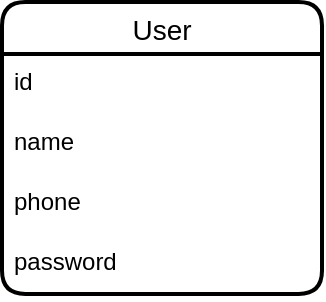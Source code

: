 <mxfile version="21.6.8" type="github">
  <diagram name="Страница — 1" id="pJKwjw1fkLlwArIBNctb">
    <mxGraphModel dx="1434" dy="-419" grid="1" gridSize="10" guides="1" tooltips="1" connect="1" arrows="1" fold="1" page="1" pageScale="1" pageWidth="827" pageHeight="1169" math="0" shadow="0">
      <root>
        <mxCell id="0" />
        <mxCell id="1" parent="0" />
        <mxCell id="XtQ42bnldfZrkhVliIRX-1" value="User" style="swimlane;fontStyle=0;childLayout=stackLayout;horizontal=1;startSize=26;horizontalStack=0;resizeParent=1;resizeParentMax=0;resizeLast=0;collapsible=1;marginBottom=0;align=center;fontSize=14;strokeWidth=2;rounded=1;shadow=0;glass=0;swimlaneLine=1;" vertex="1" parent="1">
          <mxGeometry x="210" y="1740" width="160" height="146" as="geometry" />
        </mxCell>
        <mxCell id="XtQ42bnldfZrkhVliIRX-2" value="id" style="text;strokeColor=none;fillColor=none;spacingLeft=4;spacingRight=4;overflow=hidden;rotatable=0;points=[[0,0.5],[1,0.5]];portConstraint=eastwest;fontSize=12;whiteSpace=wrap;html=1;" vertex="1" parent="XtQ42bnldfZrkhVliIRX-1">
          <mxGeometry y="26" width="160" height="30" as="geometry" />
        </mxCell>
        <mxCell id="XtQ42bnldfZrkhVliIRX-3" value="name" style="text;strokeColor=none;fillColor=none;spacingLeft=4;spacingRight=4;overflow=hidden;rotatable=0;points=[[0,0.5],[1,0.5]];portConstraint=eastwest;fontSize=12;whiteSpace=wrap;html=1;" vertex="1" parent="XtQ42bnldfZrkhVliIRX-1">
          <mxGeometry y="56" width="160" height="30" as="geometry" />
        </mxCell>
        <mxCell id="XtQ42bnldfZrkhVliIRX-4" value="phone" style="text;strokeColor=none;fillColor=none;spacingLeft=4;spacingRight=4;overflow=hidden;rotatable=0;points=[[0,0.5],[1,0.5]];portConstraint=eastwest;fontSize=12;whiteSpace=wrap;html=1;" vertex="1" parent="XtQ42bnldfZrkhVliIRX-1">
          <mxGeometry y="86" width="160" height="30" as="geometry" />
        </mxCell>
        <mxCell id="XtQ42bnldfZrkhVliIRX-5" value="password" style="text;strokeColor=none;fillColor=none;spacingLeft=4;spacingRight=4;overflow=hidden;rotatable=0;points=[[0,0.5],[1,0.5]];portConstraint=eastwest;fontSize=12;whiteSpace=wrap;html=1;" vertex="1" parent="XtQ42bnldfZrkhVliIRX-1">
          <mxGeometry y="116" width="160" height="30" as="geometry" />
        </mxCell>
      </root>
    </mxGraphModel>
  </diagram>
</mxfile>
